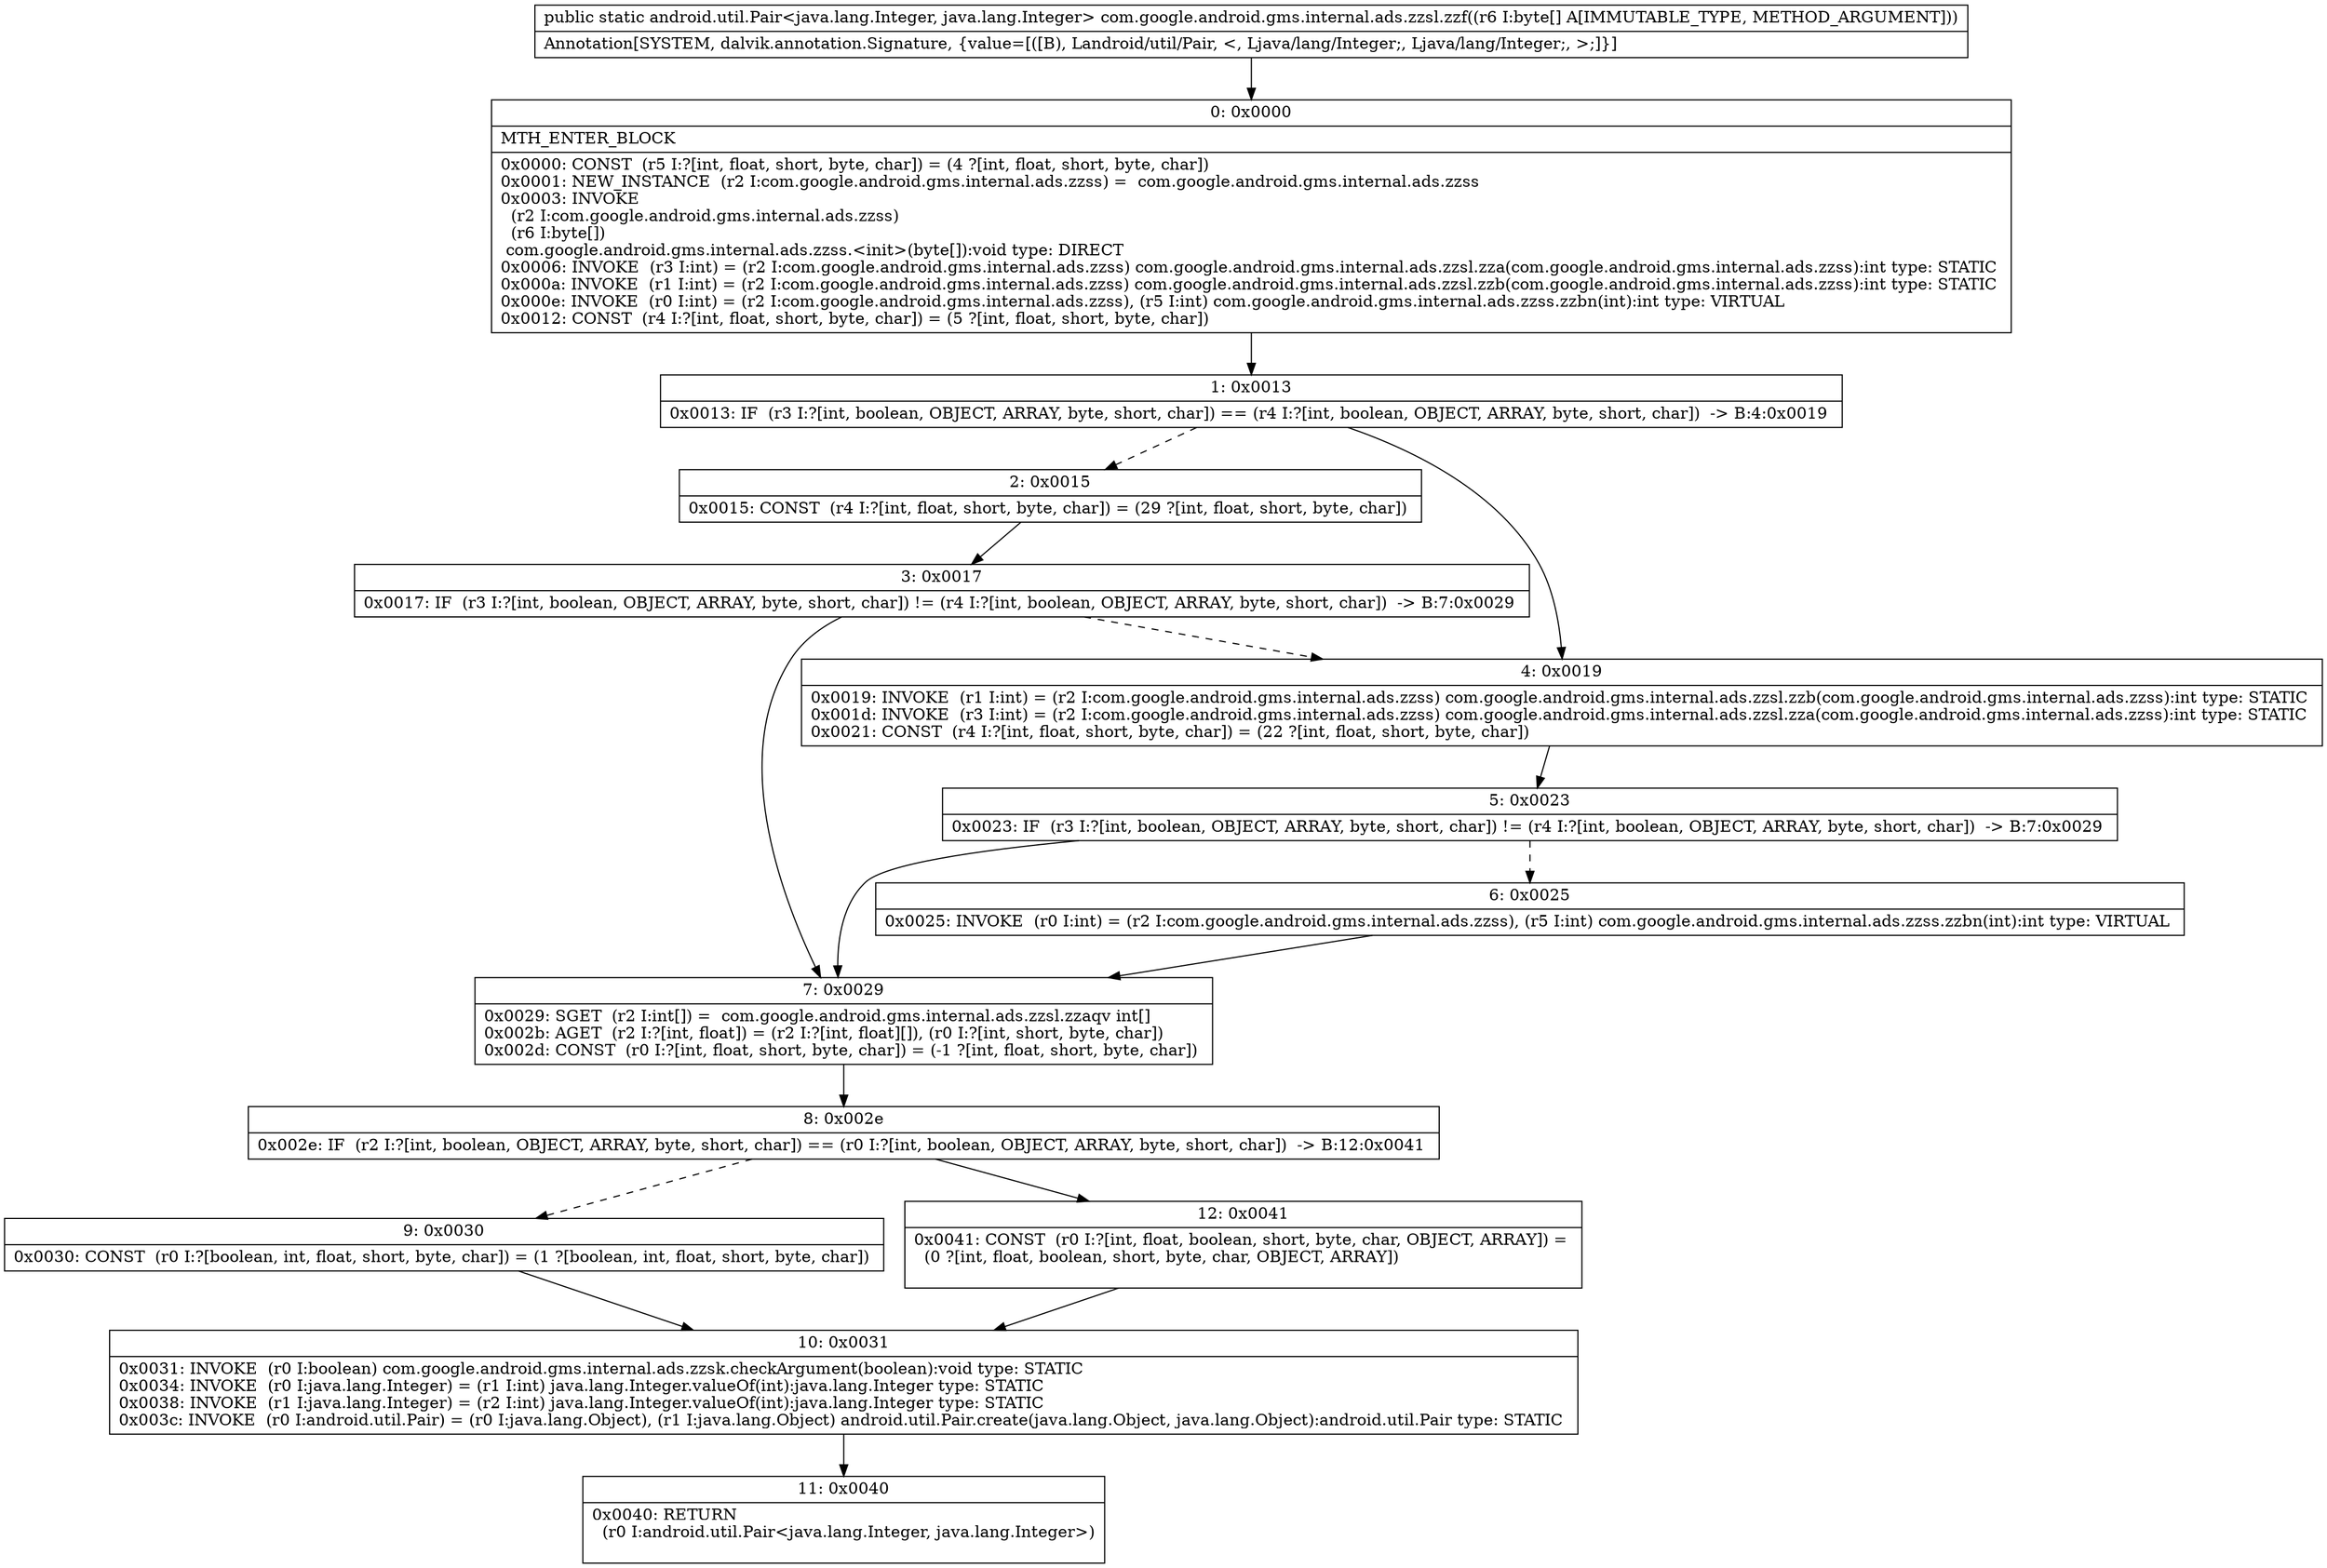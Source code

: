 digraph "CFG forcom.google.android.gms.internal.ads.zzsl.zzf([B)Landroid\/util\/Pair;" {
Node_0 [shape=record,label="{0\:\ 0x0000|MTH_ENTER_BLOCK\l|0x0000: CONST  (r5 I:?[int, float, short, byte, char]) = (4 ?[int, float, short, byte, char]) \l0x0001: NEW_INSTANCE  (r2 I:com.google.android.gms.internal.ads.zzss) =  com.google.android.gms.internal.ads.zzss \l0x0003: INVOKE  \l  (r2 I:com.google.android.gms.internal.ads.zzss)\l  (r6 I:byte[])\l com.google.android.gms.internal.ads.zzss.\<init\>(byte[]):void type: DIRECT \l0x0006: INVOKE  (r3 I:int) = (r2 I:com.google.android.gms.internal.ads.zzss) com.google.android.gms.internal.ads.zzsl.zza(com.google.android.gms.internal.ads.zzss):int type: STATIC \l0x000a: INVOKE  (r1 I:int) = (r2 I:com.google.android.gms.internal.ads.zzss) com.google.android.gms.internal.ads.zzsl.zzb(com.google.android.gms.internal.ads.zzss):int type: STATIC \l0x000e: INVOKE  (r0 I:int) = (r2 I:com.google.android.gms.internal.ads.zzss), (r5 I:int) com.google.android.gms.internal.ads.zzss.zzbn(int):int type: VIRTUAL \l0x0012: CONST  (r4 I:?[int, float, short, byte, char]) = (5 ?[int, float, short, byte, char]) \l}"];
Node_1 [shape=record,label="{1\:\ 0x0013|0x0013: IF  (r3 I:?[int, boolean, OBJECT, ARRAY, byte, short, char]) == (r4 I:?[int, boolean, OBJECT, ARRAY, byte, short, char])  \-\> B:4:0x0019 \l}"];
Node_2 [shape=record,label="{2\:\ 0x0015|0x0015: CONST  (r4 I:?[int, float, short, byte, char]) = (29 ?[int, float, short, byte, char]) \l}"];
Node_3 [shape=record,label="{3\:\ 0x0017|0x0017: IF  (r3 I:?[int, boolean, OBJECT, ARRAY, byte, short, char]) != (r4 I:?[int, boolean, OBJECT, ARRAY, byte, short, char])  \-\> B:7:0x0029 \l}"];
Node_4 [shape=record,label="{4\:\ 0x0019|0x0019: INVOKE  (r1 I:int) = (r2 I:com.google.android.gms.internal.ads.zzss) com.google.android.gms.internal.ads.zzsl.zzb(com.google.android.gms.internal.ads.zzss):int type: STATIC \l0x001d: INVOKE  (r3 I:int) = (r2 I:com.google.android.gms.internal.ads.zzss) com.google.android.gms.internal.ads.zzsl.zza(com.google.android.gms.internal.ads.zzss):int type: STATIC \l0x0021: CONST  (r4 I:?[int, float, short, byte, char]) = (22 ?[int, float, short, byte, char]) \l}"];
Node_5 [shape=record,label="{5\:\ 0x0023|0x0023: IF  (r3 I:?[int, boolean, OBJECT, ARRAY, byte, short, char]) != (r4 I:?[int, boolean, OBJECT, ARRAY, byte, short, char])  \-\> B:7:0x0029 \l}"];
Node_6 [shape=record,label="{6\:\ 0x0025|0x0025: INVOKE  (r0 I:int) = (r2 I:com.google.android.gms.internal.ads.zzss), (r5 I:int) com.google.android.gms.internal.ads.zzss.zzbn(int):int type: VIRTUAL \l}"];
Node_7 [shape=record,label="{7\:\ 0x0029|0x0029: SGET  (r2 I:int[]) =  com.google.android.gms.internal.ads.zzsl.zzaqv int[] \l0x002b: AGET  (r2 I:?[int, float]) = (r2 I:?[int, float][]), (r0 I:?[int, short, byte, char]) \l0x002d: CONST  (r0 I:?[int, float, short, byte, char]) = (\-1 ?[int, float, short, byte, char]) \l}"];
Node_8 [shape=record,label="{8\:\ 0x002e|0x002e: IF  (r2 I:?[int, boolean, OBJECT, ARRAY, byte, short, char]) == (r0 I:?[int, boolean, OBJECT, ARRAY, byte, short, char])  \-\> B:12:0x0041 \l}"];
Node_9 [shape=record,label="{9\:\ 0x0030|0x0030: CONST  (r0 I:?[boolean, int, float, short, byte, char]) = (1 ?[boolean, int, float, short, byte, char]) \l}"];
Node_10 [shape=record,label="{10\:\ 0x0031|0x0031: INVOKE  (r0 I:boolean) com.google.android.gms.internal.ads.zzsk.checkArgument(boolean):void type: STATIC \l0x0034: INVOKE  (r0 I:java.lang.Integer) = (r1 I:int) java.lang.Integer.valueOf(int):java.lang.Integer type: STATIC \l0x0038: INVOKE  (r1 I:java.lang.Integer) = (r2 I:int) java.lang.Integer.valueOf(int):java.lang.Integer type: STATIC \l0x003c: INVOKE  (r0 I:android.util.Pair) = (r0 I:java.lang.Object), (r1 I:java.lang.Object) android.util.Pair.create(java.lang.Object, java.lang.Object):android.util.Pair type: STATIC \l}"];
Node_11 [shape=record,label="{11\:\ 0x0040|0x0040: RETURN  \l  (r0 I:android.util.Pair\<java.lang.Integer, java.lang.Integer\>)\l \l}"];
Node_12 [shape=record,label="{12\:\ 0x0041|0x0041: CONST  (r0 I:?[int, float, boolean, short, byte, char, OBJECT, ARRAY]) = \l  (0 ?[int, float, boolean, short, byte, char, OBJECT, ARRAY])\l \l}"];
MethodNode[shape=record,label="{public static android.util.Pair\<java.lang.Integer, java.lang.Integer\> com.google.android.gms.internal.ads.zzsl.zzf((r6 I:byte[] A[IMMUTABLE_TYPE, METHOD_ARGUMENT]))  | Annotation[SYSTEM, dalvik.annotation.Signature, \{value=[([B), Landroid\/util\/Pair, \<, Ljava\/lang\/Integer;, Ljava\/lang\/Integer;, \>;]\}]\l}"];
MethodNode -> Node_0;
Node_0 -> Node_1;
Node_1 -> Node_2[style=dashed];
Node_1 -> Node_4;
Node_2 -> Node_3;
Node_3 -> Node_4[style=dashed];
Node_3 -> Node_7;
Node_4 -> Node_5;
Node_5 -> Node_6[style=dashed];
Node_5 -> Node_7;
Node_6 -> Node_7;
Node_7 -> Node_8;
Node_8 -> Node_9[style=dashed];
Node_8 -> Node_12;
Node_9 -> Node_10;
Node_10 -> Node_11;
Node_12 -> Node_10;
}

